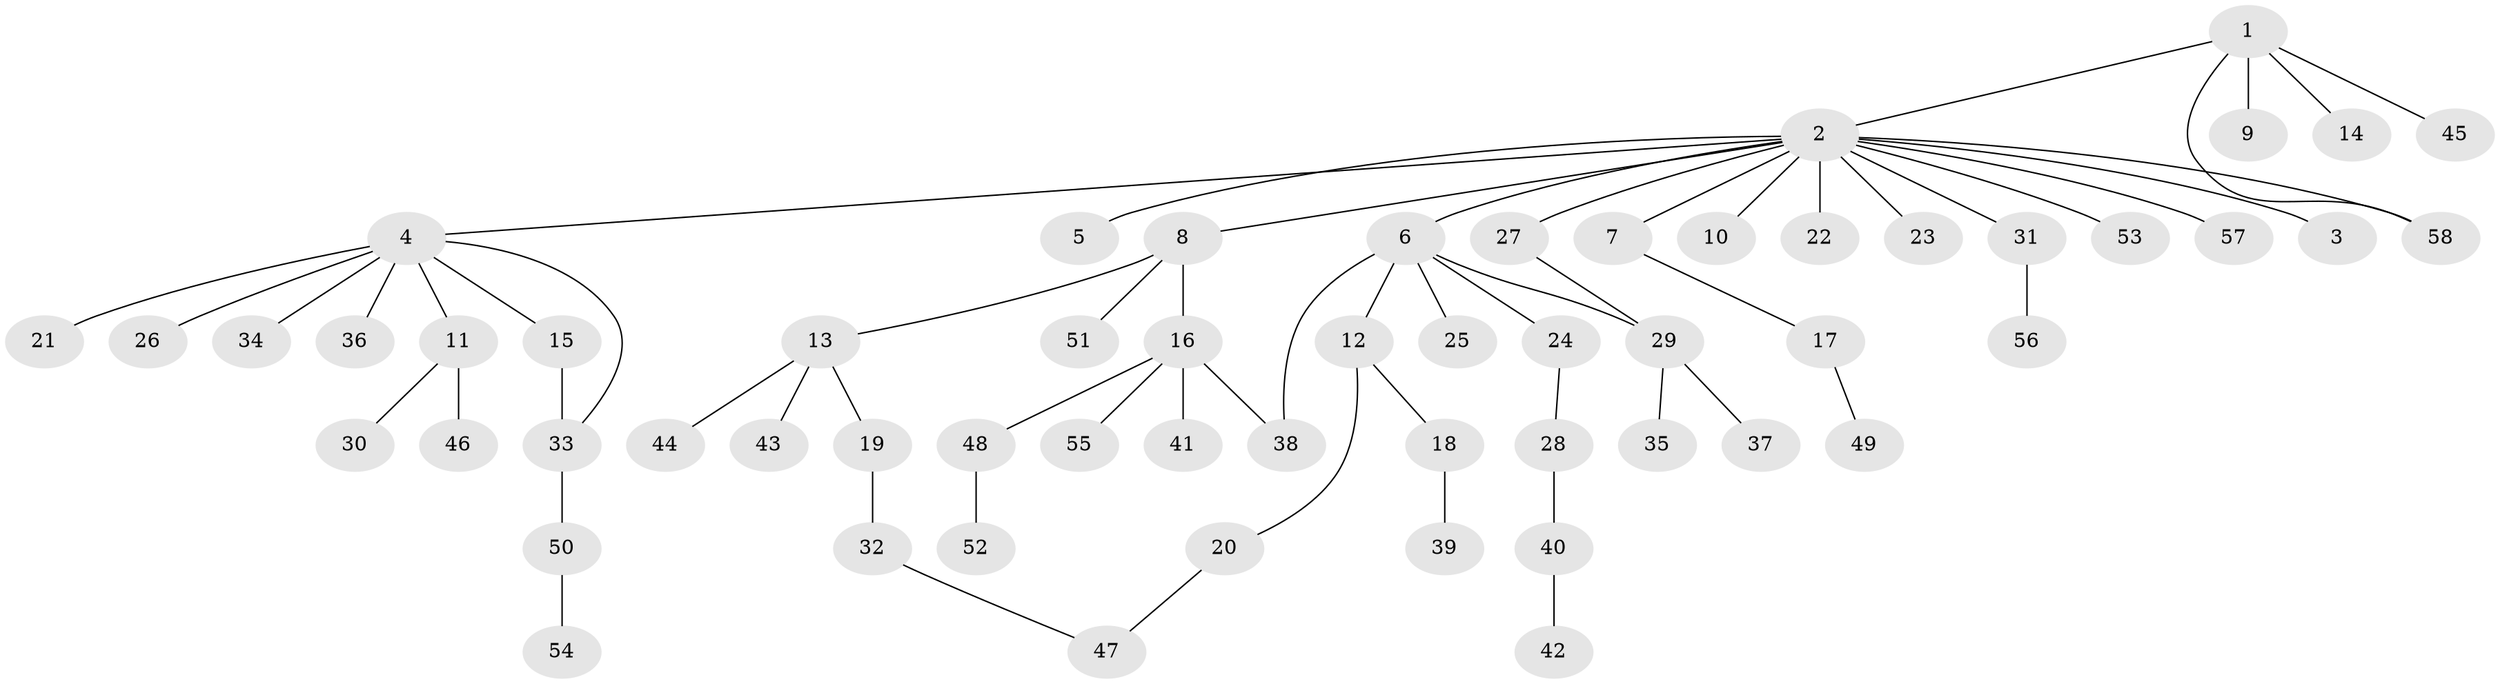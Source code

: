// Generated by graph-tools (version 1.1) at 2025/25/03/09/25 03:25:56]
// undirected, 58 vertices, 62 edges
graph export_dot {
graph [start="1"]
  node [color=gray90,style=filled];
  1;
  2;
  3;
  4;
  5;
  6;
  7;
  8;
  9;
  10;
  11;
  12;
  13;
  14;
  15;
  16;
  17;
  18;
  19;
  20;
  21;
  22;
  23;
  24;
  25;
  26;
  27;
  28;
  29;
  30;
  31;
  32;
  33;
  34;
  35;
  36;
  37;
  38;
  39;
  40;
  41;
  42;
  43;
  44;
  45;
  46;
  47;
  48;
  49;
  50;
  51;
  52;
  53;
  54;
  55;
  56;
  57;
  58;
  1 -- 2;
  1 -- 9;
  1 -- 14;
  1 -- 45;
  1 -- 58;
  2 -- 3;
  2 -- 4;
  2 -- 5;
  2 -- 6;
  2 -- 7;
  2 -- 8;
  2 -- 10;
  2 -- 22;
  2 -- 23;
  2 -- 27;
  2 -- 31;
  2 -- 53;
  2 -- 57;
  2 -- 58;
  4 -- 11;
  4 -- 15;
  4 -- 21;
  4 -- 26;
  4 -- 33;
  4 -- 34;
  4 -- 36;
  6 -- 12;
  6 -- 24;
  6 -- 25;
  6 -- 29;
  6 -- 38;
  7 -- 17;
  8 -- 13;
  8 -- 16;
  8 -- 51;
  11 -- 30;
  11 -- 46;
  12 -- 18;
  12 -- 20;
  13 -- 19;
  13 -- 43;
  13 -- 44;
  15 -- 33;
  16 -- 38;
  16 -- 41;
  16 -- 48;
  16 -- 55;
  17 -- 49;
  18 -- 39;
  19 -- 32;
  20 -- 47;
  24 -- 28;
  27 -- 29;
  28 -- 40;
  29 -- 35;
  29 -- 37;
  31 -- 56;
  32 -- 47;
  33 -- 50;
  40 -- 42;
  48 -- 52;
  50 -- 54;
}
